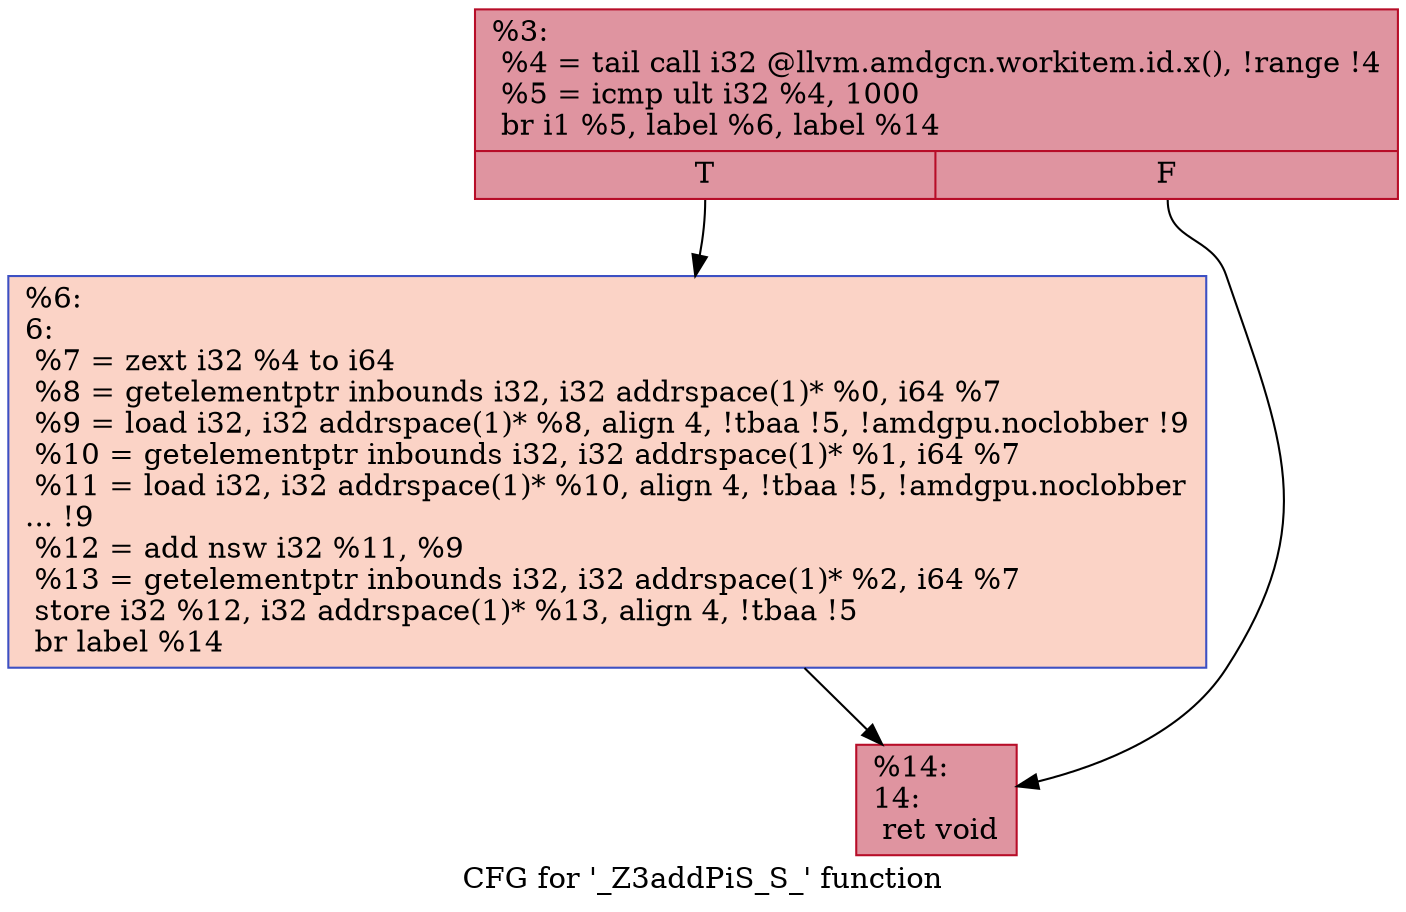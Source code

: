 digraph "CFG for '_Z3addPiS_S_' function" {
	label="CFG for '_Z3addPiS_S_' function";

	Node0x481dd70 [shape=record,color="#b70d28ff", style=filled, fillcolor="#b70d2870",label="{%3:\l  %4 = tail call i32 @llvm.amdgcn.workitem.id.x(), !range !4\l  %5 = icmp ult i32 %4, 1000\l  br i1 %5, label %6, label %14\l|{<s0>T|<s1>F}}"];
	Node0x481dd70:s0 -> Node0x481f200;
	Node0x481dd70:s1 -> Node0x481f290;
	Node0x481f200 [shape=record,color="#3d50c3ff", style=filled, fillcolor="#f59c7d70",label="{%6:\l6:                                                \l  %7 = zext i32 %4 to i64\l  %8 = getelementptr inbounds i32, i32 addrspace(1)* %0, i64 %7\l  %9 = load i32, i32 addrspace(1)* %8, align 4, !tbaa !5, !amdgpu.noclobber !9\l  %10 = getelementptr inbounds i32, i32 addrspace(1)* %1, i64 %7\l  %11 = load i32, i32 addrspace(1)* %10, align 4, !tbaa !5, !amdgpu.noclobber\l... !9\l  %12 = add nsw i32 %11, %9\l  %13 = getelementptr inbounds i32, i32 addrspace(1)* %2, i64 %7\l  store i32 %12, i32 addrspace(1)* %13, align 4, !tbaa !5\l  br label %14\l}"];
	Node0x481f200 -> Node0x481f290;
	Node0x481f290 [shape=record,color="#b70d28ff", style=filled, fillcolor="#b70d2870",label="{%14:\l14:                                               \l  ret void\l}"];
}
